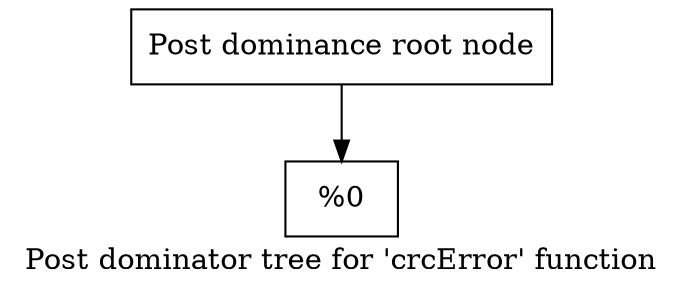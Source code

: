 digraph "Post dominator tree for 'crcError' function" {
	label="Post dominator tree for 'crcError' function";

	Node0x10b4460 [shape=record,label="{Post dominance root node}"];
	Node0x10b4460 -> Node0x1248520;
	Node0x1248520 [shape=record,label="{%0}"];
}
